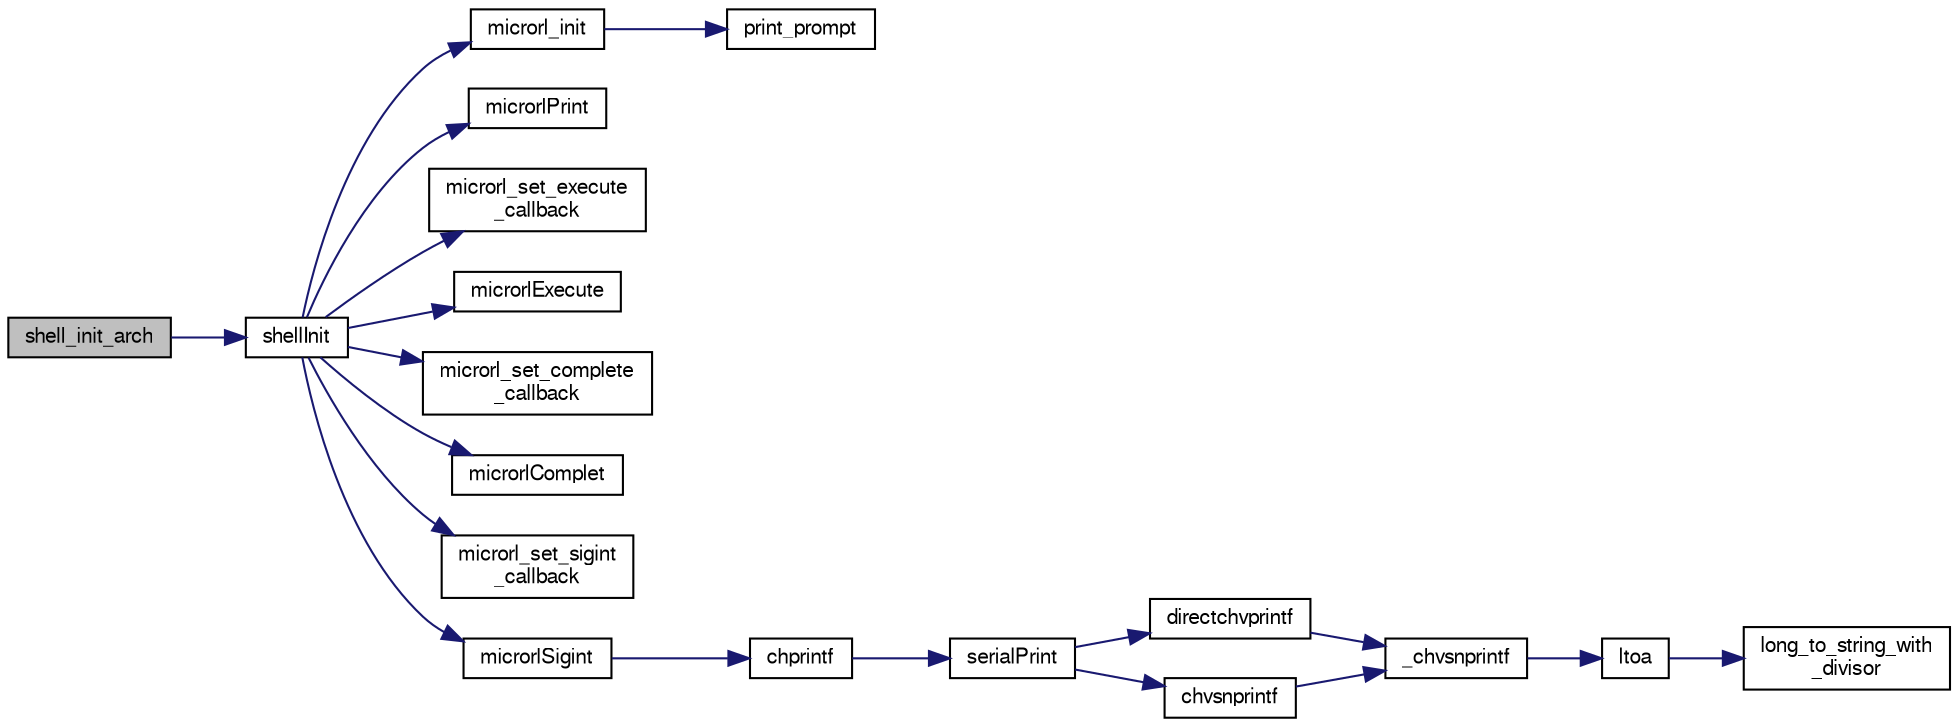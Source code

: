 digraph "shell_init_arch"
{
  edge [fontname="FreeSans",fontsize="10",labelfontname="FreeSans",labelfontsize="10"];
  node [fontname="FreeSans",fontsize="10",shape=record];
  rankdir="LR";
  Node1 [label="shell_init_arch",height=0.2,width=0.4,color="black", fillcolor="grey75", style="filled", fontcolor="black"];
  Node1 -> Node2 [color="midnightblue",fontsize="10",style="solid",fontname="FreeSans"];
  Node2 [label="shellInit",height=0.2,width=0.4,color="black", fillcolor="white", style="filled",URL="$group__SHELL.html#ga0b1dba28bb03cb29749f32a595d5ec57",tooltip="Shell manager initialization. "];
  Node2 -> Node3 [color="midnightblue",fontsize="10",style="solid",fontname="FreeSans"];
  Node3 [label="microrl_init",height=0.2,width=0.4,color="black", fillcolor="white", style="filled",URL="$microrl_8c.html#a3aa5a6f9eb429bc73c3a0e3c05beee5b"];
  Node3 -> Node4 [color="midnightblue",fontsize="10",style="solid",fontname="FreeSans"];
  Node4 [label="print_prompt",height=0.2,width=0.4,color="black", fillcolor="white", style="filled",URL="$microrl_8c.html#a4caa54d528c671f06054783ef79839c6"];
  Node2 -> Node5 [color="midnightblue",fontsize="10",style="solid",fontname="FreeSans"];
  Node5 [label="microrlPrint",height=0.2,width=0.4,color="black", fillcolor="white", style="filled",URL="$group__SHELL.html#gac1f3a819bd0d232c71c183df22bf164e"];
  Node2 -> Node6 [color="midnightblue",fontsize="10",style="solid",fontname="FreeSans"];
  Node6 [label="microrl_set_execute\l_callback",height=0.2,width=0.4,color="black", fillcolor="white", style="filled",URL="$microrl_8c.html#afcf7a64ba9d06d6881fbe141129826a5"];
  Node2 -> Node7 [color="midnightblue",fontsize="10",style="solid",fontname="FreeSans"];
  Node7 [label="microrlExecute",height=0.2,width=0.4,color="black", fillcolor="white", style="filled",URL="$group__SHELL.html#ga34639e5facd53515fed51d79ba9cff07"];
  Node2 -> Node8 [color="midnightblue",fontsize="10",style="solid",fontname="FreeSans"];
  Node8 [label="microrl_set_complete\l_callback",height=0.2,width=0.4,color="black", fillcolor="white", style="filled",URL="$microrl_8c.html#a370bed2335a260e3a3ea83f7bd658140"];
  Node2 -> Node9 [color="midnightblue",fontsize="10",style="solid",fontname="FreeSans"];
  Node9 [label="microrlComplet",height=0.2,width=0.4,color="black", fillcolor="white", style="filled",URL="$group__SHELL.html#ga41c83eee1aeefb305c153417ee22d7fc"];
  Node2 -> Node10 [color="midnightblue",fontsize="10",style="solid",fontname="FreeSans"];
  Node10 [label="microrl_set_sigint\l_callback",height=0.2,width=0.4,color="black", fillcolor="white", style="filled",URL="$microrl_8c.html#ae876b667ebc64a55993328145a3c2763"];
  Node2 -> Node11 [color="midnightblue",fontsize="10",style="solid",fontname="FreeSans"];
  Node11 [label="microrlSigint",height=0.2,width=0.4,color="black", fillcolor="white", style="filled",URL="$group__SHELL.html#ga4d14287da53057dd53faca137d0b91c5"];
  Node11 -> Node12 [color="midnightblue",fontsize="10",style="solid",fontname="FreeSans"];
  Node12 [label="chprintf",height=0.2,width=0.4,color="black", fillcolor="white", style="filled",URL="$group__chprintf.html#gac84c97ff3243a8aa49289a3abc53f010"];
  Node12 -> Node13 [color="midnightblue",fontsize="10",style="solid",fontname="FreeSans"];
  Node13 [label="serialPrint",height=0.2,width=0.4,color="black", fillcolor="white", style="filled",URL="$group__chprintf.html#gad8b1843bc1a848126a7633f4aa1add5c"];
  Node13 -> Node14 [color="midnightblue",fontsize="10",style="solid",fontname="FreeSans"];
  Node14 [label="directchvprintf",height=0.2,width=0.4,color="black", fillcolor="white", style="filled",URL="$group__chprintf.html#ga6ab3aab7068a955278da45c63b02bc4d"];
  Node14 -> Node15 [color="midnightblue",fontsize="10",style="solid",fontname="FreeSans"];
  Node15 [label="_chvsnprintf",height=0.2,width=0.4,color="black", fillcolor="white", style="filled",URL="$group__chprintf.html#gaa4e64308af46238224f455c00a4fcf26",tooltip="System formatted output function. "];
  Node15 -> Node16 [color="midnightblue",fontsize="10",style="solid",fontname="FreeSans"];
  Node16 [label="ltoa",height=0.2,width=0.4,color="black", fillcolor="white", style="filled",URL="$group__chprintf.html#gac5d948ddbb98eeaf4c395f12d1673e2e"];
  Node16 -> Node17 [color="midnightblue",fontsize="10",style="solid",fontname="FreeSans"];
  Node17 [label="long_to_string_with\l_divisor",height=0.2,width=0.4,color="black", fillcolor="white", style="filled",URL="$group__chprintf.html#ga083a2bdcd3b67b7be94900e8affc57b8"];
  Node13 -> Node18 [color="midnightblue",fontsize="10",style="solid",fontname="FreeSans"];
  Node18 [label="chvsnprintf",height=0.2,width=0.4,color="black", fillcolor="white", style="filled",URL="$group__chprintf.html#ga561a2515db27520c8a995f2f2213aed4"];
  Node18 -> Node15 [color="midnightblue",fontsize="10",style="solid",fontname="FreeSans"];
}
